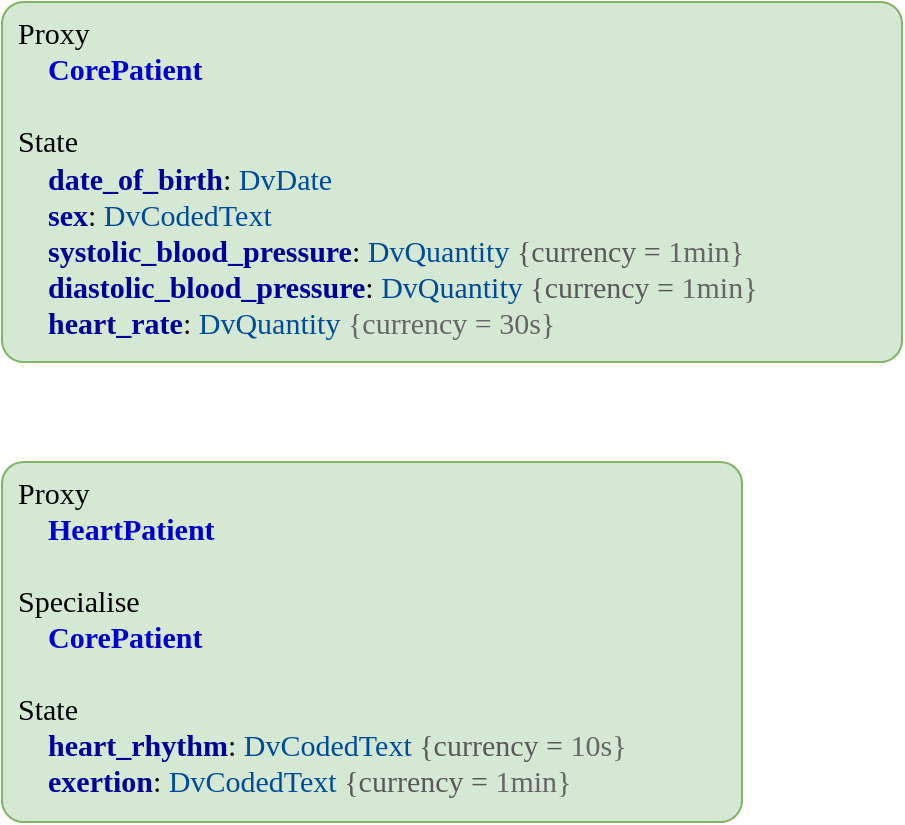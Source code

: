 <mxfile version="12.6.5" type="device"><diagram id="-mjmxiD4SZ3i_Z-_ZSI0" name="Page-1"><mxGraphModel dx="1368" dy="816" grid="1" gridSize="10" guides="1" tooltips="1" connect="1" arrows="1" fold="1" page="1" pageScale="1" pageWidth="1169" pageHeight="827" math="0" shadow="0"><root><mxCell id="0"/><mxCell id="1" parent="0"/><mxCell id="RvP3062w9t06JpOHgTbH-61" value="&lt;div style=&quot;font-size: 15px&quot;&gt;&lt;font style=&quot;font-size: 15px&quot;&gt;&lt;span&gt;Proxy&lt;/span&gt;&lt;/font&gt;&lt;/div&gt;&lt;div style=&quot;font-size: 15px&quot;&gt;&lt;font style=&quot;font-size: 15px&quot;&gt;&lt;span&gt;&amp;nbsp; &amp;nbsp;&amp;nbsp;&lt;/span&gt;&lt;font style=&quot;font-size: 15px&quot;&gt;&lt;b&gt;&lt;font color=&quot;#0000cc&quot;&gt;HeartPatient&lt;/font&gt;&lt;/b&gt;&lt;font color=&quot;#004c99&quot;&gt;&amp;nbsp;&lt;/font&gt;&lt;/font&gt;&lt;/font&gt;&lt;/div&gt;&lt;div style=&quot;font-size: 15px&quot;&gt;&lt;font style=&quot;font-size: 15px&quot;&gt;&lt;font style=&quot;font-size: 15px&quot;&gt;&lt;font color=&quot;#004c99&quot;&gt;&lt;br&gt;&lt;/font&gt;&lt;/font&gt;&lt;/font&gt;&lt;/div&gt;&lt;div style=&quot;font-size: 15px&quot;&gt;Specialise&lt;/div&gt;&lt;div style=&quot;font-size: 15px&quot;&gt;&lt;font style=&quot;font-size: 15px&quot;&gt;&lt;font style=&quot;font-size: 15px&quot;&gt;&lt;font color=&quot;#004c99&quot;&gt;&amp;nbsp; &amp;nbsp;&amp;nbsp;&lt;/font&gt;&lt;b&gt;&lt;font color=&quot;#0000cc&quot;&gt;CorePatient&lt;/font&gt;&lt;/b&gt;&lt;/font&gt;&lt;/font&gt;&lt;/div&gt;&lt;div style=&quot;font-size: 15px&quot;&gt;&lt;br&gt;&lt;/div&gt;&lt;div style=&quot;font-size: 15px&quot;&gt;State&lt;/div&gt;&lt;font style=&quot;font-size: 15px&quot;&gt;&lt;b style=&quot;white-space: nowrap&quot;&gt;&lt;div&gt;&lt;b&gt;&lt;font color=&quot;#990000&quot; style=&quot;font-size: 15px&quot;&gt;&amp;nbsp; &amp;nbsp; &lt;/font&gt;&lt;font style=&quot;font-size: 15px&quot; color=&quot;#000099&quot;&gt;heart_rhythm&lt;/font&gt;&lt;/b&gt;&lt;span style=&quot;font-weight: normal&quot;&gt;:&amp;nbsp;&lt;/span&gt;&lt;font color=&quot;#004c99&quot; style=&quot;font-weight: normal ; font-size: 15px&quot;&gt;DvCodedText&lt;/font&gt;&lt;span style=&quot;font-weight: normal&quot;&gt;&amp;nbsp;&lt;/span&gt;&lt;font color=&quot;#595959&quot; style=&quot;font-weight: normal ; font-size: 15px&quot;&gt;{currency =&amp;nbsp;&lt;/font&gt;&lt;font color=&quot;#666666&quot; style=&quot;font-weight: normal ; font-size: 15px&quot;&gt;10s}&lt;/font&gt;&lt;/div&gt;&lt;div&gt;&lt;b&gt;&lt;div&gt;&lt;b&gt;&lt;font color=&quot;#990000&quot;&gt;&amp;nbsp; &amp;nbsp; &lt;/font&gt;&lt;font color=&quot;#000099&quot;&gt;exertion&lt;/font&gt;&lt;/b&gt;&lt;span style=&quot;font-weight: normal&quot;&gt;:&amp;nbsp;&lt;/span&gt;&lt;font color=&quot;#004c99&quot; style=&quot;font-weight: normal&quot;&gt;DvCodedText&lt;/font&gt;&lt;span style=&quot;font-weight: normal&quot;&gt;&amp;nbsp;&lt;/span&gt;&lt;font color=&quot;#595959&quot; style=&quot;font-weight: normal&quot;&gt;{currency =&amp;nbsp;&lt;/font&gt;&lt;font color=&quot;#666666&quot; style=&quot;font-weight: normal&quot;&gt;1min}&lt;/font&gt;&lt;/div&gt;&lt;/b&gt;&lt;/div&gt;&lt;/b&gt;&lt;/font&gt;" style="rounded=1;whiteSpace=wrap;html=1;fontSize=16;arcSize=6;verticalAlign=top;fillColor=#d5e8d4;strokeColor=#82b366;fontFamily=Tahoma;align=left;spacingLeft=6;" parent="1" vertex="1"><mxGeometry x="60" y="260" width="370" height="180" as="geometry"/></mxCell><mxCell id="G-r-zr2X4jl4nzTnfI1M-4" value="&lt;font style=&quot;font-size: 14px&quot;&gt;&lt;br&gt;&lt;/font&gt;" style="text;html=1;align=left;verticalAlign=middle;resizable=0;points=[];autosize=1;fontSize=12;fontFamily=Tahoma;" parent="1" vertex="1"><mxGeometry x="420" y="365.5" width="20" height="20" as="geometry"/></mxCell><mxCell id="LEaa0BhfU7wHosrzJUJ7-3" value="&lt;div style=&quot;font-size: 15px&quot;&gt;&lt;font style=&quot;font-size: 15px&quot;&gt;&lt;span&gt;Proxy&lt;/span&gt;&lt;/font&gt;&lt;/div&gt;&lt;div style=&quot;font-size: 15px&quot;&gt;&lt;font style=&quot;font-size: 15px&quot;&gt;&lt;font style=&quot;font-size: 15px&quot;&gt;&amp;nbsp; &amp;nbsp;&amp;nbsp;&lt;b&gt;&lt;font color=&quot;#0000cc&quot;&gt;CorePatient&lt;/font&gt;&lt;/b&gt;&lt;/font&gt;&lt;/font&gt;&lt;/div&gt;&lt;div style=&quot;font-size: 15px&quot;&gt;&lt;font style=&quot;font-size: 15px&quot;&gt;&lt;font style=&quot;font-size: 15px&quot;&gt;&lt;b style=&quot;color: rgb(153 , 0 , 77)&quot;&gt;&lt;br&gt;&lt;/b&gt;&lt;/font&gt;&lt;/font&gt;&lt;/div&gt;&lt;div style=&quot;font-size: 15px&quot;&gt;State&lt;/div&gt;&lt;font style=&quot;font-size: 15px&quot;&gt;&lt;b style=&quot;white-space: nowrap&quot;&gt;&lt;font color=&quot;#990000&quot;&gt;&amp;nbsp; &amp;nbsp; &lt;/font&gt;&lt;font color=&quot;#000099&quot;&gt;date_of_birth&lt;/font&gt;&lt;/b&gt;&lt;span style=&quot;white-space: nowrap&quot;&gt;:&amp;nbsp;&lt;/span&gt;&lt;font color=&quot;#004c99&quot; style=&quot;white-space: nowrap&quot;&gt;DvDate&lt;/font&gt;&lt;b style=&quot;white-space: nowrap&quot;&gt;&lt;div&gt;&lt;b&gt;&lt;font color=&quot;#990000&quot;&gt;&amp;nbsp; &amp;nbsp; &lt;/font&gt;&lt;font color=&quot;#000099&quot;&gt;sex&lt;/font&gt;&lt;/b&gt;&lt;span style=&quot;font-weight: 400&quot;&gt;:&amp;nbsp;&lt;/span&gt;&lt;font color=&quot;#004c99&quot; style=&quot;font-weight: 400&quot;&gt;DvCodedText&lt;/font&gt;&lt;/div&gt;&lt;div&gt;&lt;b&gt;&lt;font color=&quot;#990000&quot; style=&quot;font-size: 15px&quot;&gt;&amp;nbsp; &amp;nbsp; &lt;/font&gt;&lt;font style=&quot;font-size: 15px&quot; color=&quot;#000099&quot;&gt;systolic_blood_pressure&lt;/font&gt;&lt;/b&gt;&lt;span style=&quot;font-weight: normal&quot;&gt;:&amp;nbsp;&lt;/span&gt;&lt;font color=&quot;#004c99&quot; style=&quot;font-weight: normal ; font-size: 15px&quot;&gt;DvQuantity&lt;/font&gt;&lt;span style=&quot;font-weight: normal&quot;&gt;&amp;nbsp;&lt;/span&gt;&lt;font color=&quot;#595959&quot; style=&quot;font-weight: normal ; font-size: 15px&quot;&gt;{currency =&amp;nbsp;&lt;/font&gt;&lt;font color=&quot;#666666&quot; style=&quot;font-weight: normal ; font-size: 15px&quot;&gt;1min}&lt;/font&gt;&lt;/div&gt;&lt;div&gt;&lt;b&gt;&lt;font color=&quot;#990000&quot;&gt;&amp;nbsp; &amp;nbsp; &lt;/font&gt;&lt;font color=&quot;#000099&quot;&gt;diastolic_blood_pressure&lt;/font&gt;&lt;/b&gt;&lt;span style=&quot;font-weight: normal&quot;&gt;:&amp;nbsp;&lt;/span&gt;&lt;font color=&quot;#004c99&quot; style=&quot;font-weight: normal&quot;&gt;DvQuantity&lt;/font&gt;&lt;span style=&quot;font-weight: normal&quot;&gt;&amp;nbsp;&lt;/span&gt;&lt;font color=&quot;#595959&quot; style=&quot;font-weight: normal&quot;&gt;{currency =&amp;nbsp;&lt;/font&gt;&lt;font color=&quot;#666666&quot; style=&quot;font-weight: normal&quot;&gt;1min}&lt;/font&gt;&lt;span style=&quot;font-weight: normal&quot;&gt;&lt;br&gt;&lt;/span&gt;&lt;/div&gt;&lt;/b&gt;&lt;font style=&quot;white-space: nowrap ; font-size: 15px&quot;&gt;&lt;div&gt;&lt;font style=&quot;font-size: 15px&quot;&gt;&lt;b&gt;&lt;font color=&quot;#990000&quot;&gt;&amp;nbsp; &amp;nbsp; &lt;/font&gt;&lt;font color=&quot;#000099&quot;&gt;heart_rate&lt;/font&gt;&lt;/b&gt;&lt;/font&gt;&lt;span style=&quot;color: rgb(0 , 0 , 0)&quot;&gt;:&amp;nbsp;&lt;/span&gt;&lt;font color=&quot;#004c99&quot; style=&quot;font-size: 15px&quot;&gt;DvQuantity&lt;/font&gt;&lt;span style=&quot;color: rgb(0 , 0 , 0)&quot;&gt;&amp;nbsp;&lt;/span&gt;&lt;font style=&quot;font-size: 15px&quot; color=&quot;#666666&quot;&gt;{currency = 30s}&lt;/font&gt;&lt;/div&gt;&lt;/font&gt;&lt;/font&gt;" style="rounded=1;whiteSpace=wrap;html=1;fontSize=16;arcSize=6;verticalAlign=top;fillColor=#d5e8d4;strokeColor=#82b366;fontFamily=Tahoma;align=left;spacingLeft=6;" parent="1" vertex="1"><mxGeometry x="60" y="30" width="450" height="180" as="geometry"/></mxCell></root></mxGraphModel></diagram></mxfile>